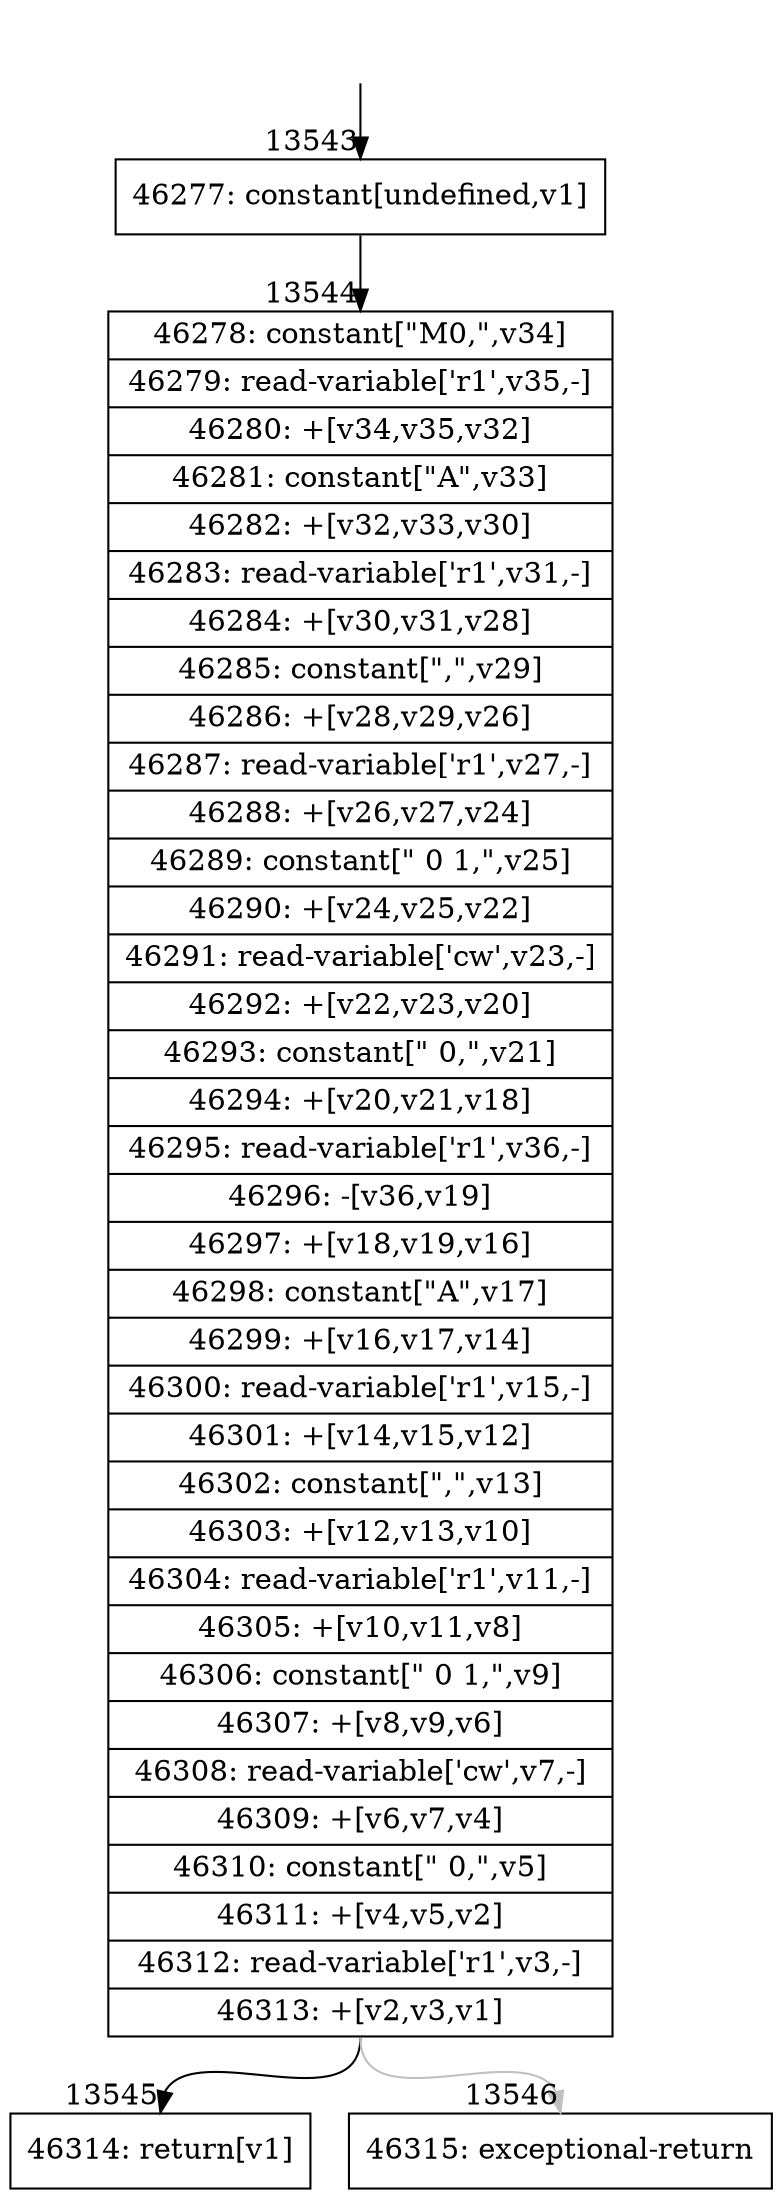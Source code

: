 digraph {
rankdir="TD"
BB_entry1252[shape=none,label=""];
BB_entry1252 -> BB13543 [tailport=s, headport=n, headlabel="    13543"]
BB13543 [shape=record label="{46277: constant[undefined,v1]}" ] 
BB13543 -> BB13544 [tailport=s, headport=n, headlabel="      13544"]
BB13544 [shape=record label="{46278: constant[\"M0,\",v34]|46279: read-variable['r1',v35,-]|46280: +[v34,v35,v32]|46281: constant[\"A\",v33]|46282: +[v32,v33,v30]|46283: read-variable['r1',v31,-]|46284: +[v30,v31,v28]|46285: constant[\",\",v29]|46286: +[v28,v29,v26]|46287: read-variable['r1',v27,-]|46288: +[v26,v27,v24]|46289: constant[\" 0 1,\",v25]|46290: +[v24,v25,v22]|46291: read-variable['cw',v23,-]|46292: +[v22,v23,v20]|46293: constant[\" 0,\",v21]|46294: +[v20,v21,v18]|46295: read-variable['r1',v36,-]|46296: -[v36,v19]|46297: +[v18,v19,v16]|46298: constant[\"A\",v17]|46299: +[v16,v17,v14]|46300: read-variable['r1',v15,-]|46301: +[v14,v15,v12]|46302: constant[\",\",v13]|46303: +[v12,v13,v10]|46304: read-variable['r1',v11,-]|46305: +[v10,v11,v8]|46306: constant[\" 0 1,\",v9]|46307: +[v8,v9,v6]|46308: read-variable['cw',v7,-]|46309: +[v6,v7,v4]|46310: constant[\" 0,\",v5]|46311: +[v4,v5,v2]|46312: read-variable['r1',v3,-]|46313: +[v2,v3,v1]}" ] 
BB13544 -> BB13545 [tailport=s, headport=n, headlabel="      13545"]
BB13544 -> BB13546 [tailport=s, headport=n, color=gray, headlabel="      13546"]
BB13545 [shape=record label="{46314: return[v1]}" ] 
BB13546 [shape=record label="{46315: exceptional-return}" ] 
//#$~ 8018
}
